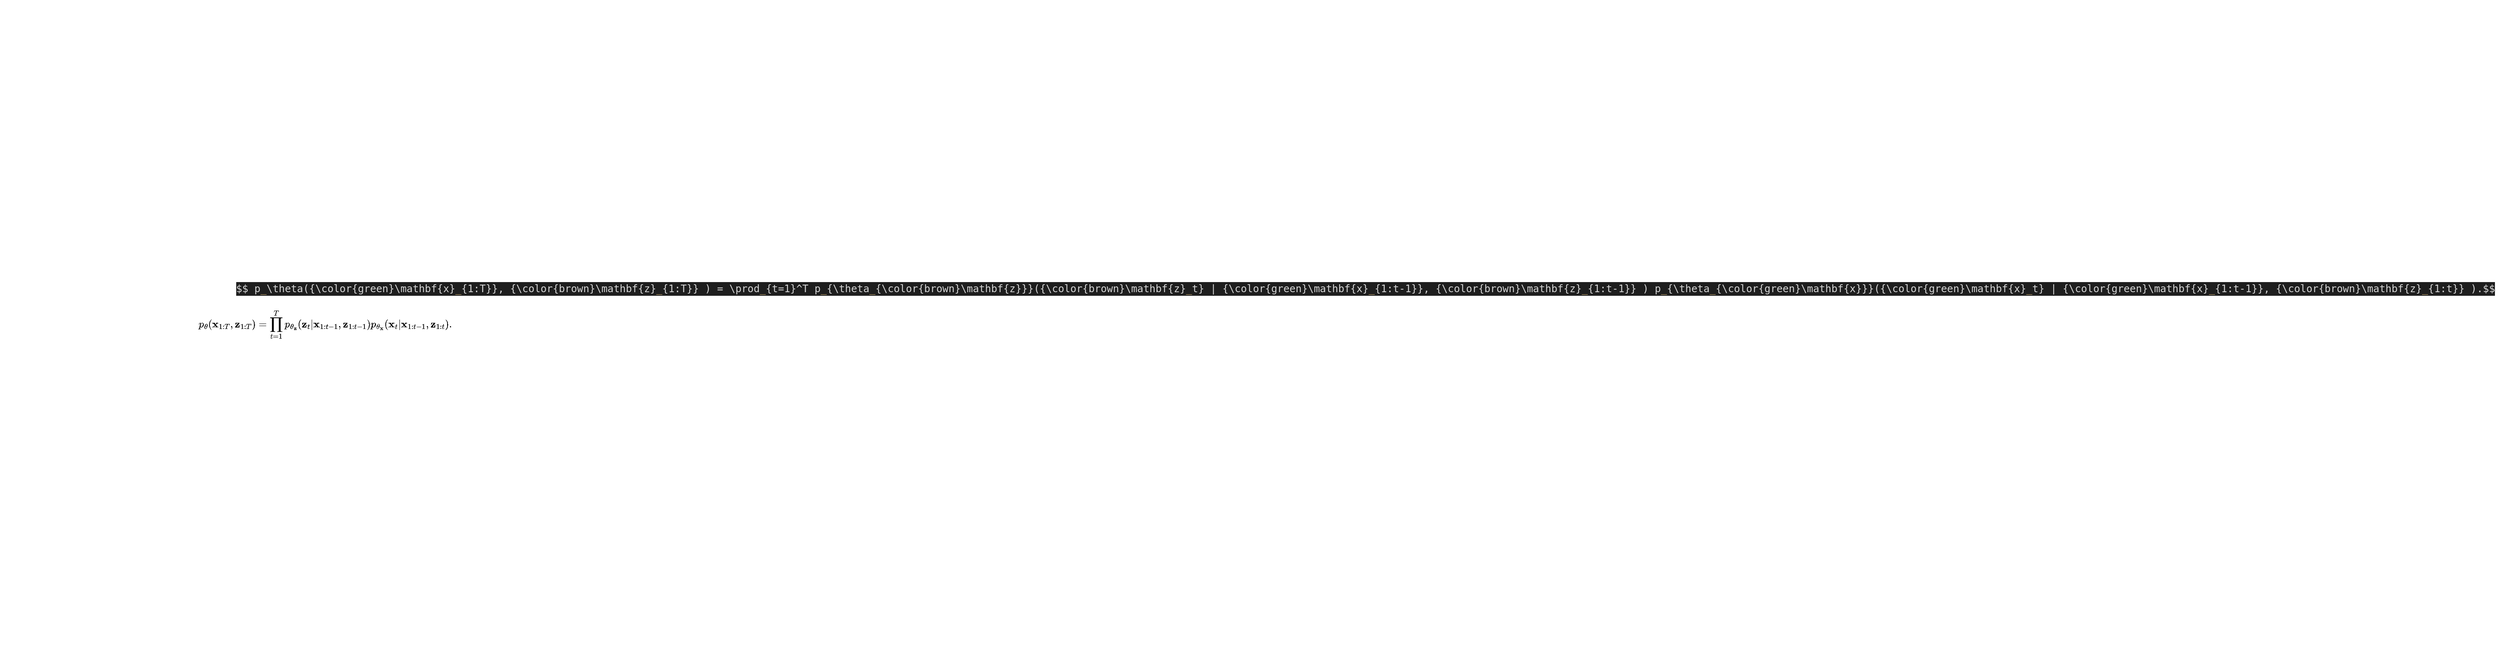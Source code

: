 <mxfile version="13.6.2" type="device"><diagram id="eec1txrpxattq35fA2NV" name="Page-1"><mxGraphModel dx="2331" dy="1585" grid="1" gridSize="10" guides="1" tooltips="1" connect="1" arrows="1" fold="1" page="1" pageScale="1" pageWidth="827" pageHeight="1169" math="1" shadow="0"><root><mxCell id="0"/><mxCell id="1" parent="0"/><mxCell id="4b5idqnMs_W-zHGOMTg1-1" value="&lt;div style=&quot;color: rgb(212 , 212 , 212) ; background-color: rgb(30 , 30 , 30) ; font-family: &amp;#34;droid sans mono&amp;#34; , monospace , monospace , &amp;#34;droid sans fallback&amp;#34; ; font-size: 14px ; line-height: 19px&quot;&gt;$$ p&lt;span style=&quot;color: #d7ba7d&quot;&gt;_&lt;/span&gt;\theta({\color{green}\mathbf{x}&lt;span style=&quot;color: #d7ba7d&quot;&gt;_&lt;/span&gt;{1:T}}, {\color{brown}\mathbf{z}&lt;span style=&quot;color: #d7ba7d&quot;&gt;_&lt;/span&gt;{1:T}} ) =  \prod&lt;span style=&quot;color: #d7ba7d&quot;&gt;_&lt;/span&gt;{t=1}^T  p&lt;span style=&quot;color: #d7ba7d&quot;&gt;_&lt;/span&gt;{\theta&lt;span style=&quot;color: #d7ba7d&quot;&gt;_&lt;/span&gt;{\color{brown}\mathbf{z}}}({\color{brown}\mathbf{z}&lt;span style=&quot;color: #d7ba7d&quot;&gt;_&lt;/span&gt;t} | {\color{green}\mathbf{x}&lt;span style=&quot;color: #d7ba7d&quot;&gt;_&lt;/span&gt;{1:t-1}}, {\color{brown}\mathbf{z}&lt;span style=&quot;color: #d7ba7d&quot;&gt;_&lt;/span&gt;{1:t-1}} ) p&lt;span style=&quot;color: #d7ba7d&quot;&gt;_&lt;/span&gt;{\theta&lt;span style=&quot;color: #d7ba7d&quot;&gt;_&lt;/span&gt;{\color{green}\mathbf{x}}}({\color{green}\mathbf{x}&lt;span style=&quot;color: #d7ba7d&quot;&gt;_&lt;/span&gt;t} | {\color{green}\mathbf{x}&lt;span style=&quot;color: #d7ba7d&quot;&gt;_&lt;/span&gt;{1:t-1}}, {\color{brown}\mathbf{z}&lt;span style=&quot;color: #d7ba7d&quot;&gt;_&lt;/span&gt;{1:t}} ).$$&lt;/div&gt;" style="text;html=1;align=center;verticalAlign=middle;resizable=0;points=[];autosize=1;" vertex="1" parent="1"><mxGeometry x="-1280" y="210" width="3140" height="20" as="geometry"/></mxCell><mxCell id="4b5idqnMs_W-zHGOMTg1-2" value="$$ p_\theta({\mathbf{x}_{1:T}}, {\mathbf{z}_{1:T}} ) = \prod_{t=1}^T p_{\theta_{\mathbf{z}}}({\mathbf{z}_t} | {\mathbf{x}_{1:t-1}}, {\mathbf{z}_{1:t-1}} ) p_{\theta_{\mathbf{x}}}({\mathbf{x}_t} | {\mathbf{x}_{1:t-1}}, {\mathbf{z}_{1:t}} ).$$" style="text;html=1;strokeColor=none;fillColor=none;align=center;verticalAlign=middle;whiteSpace=wrap;rounded=0;" vertex="1" parent="1"><mxGeometry x="-1600" y="-180" width="900" height="900" as="geometry"/></mxCell></root></mxGraphModel></diagram></mxfile>